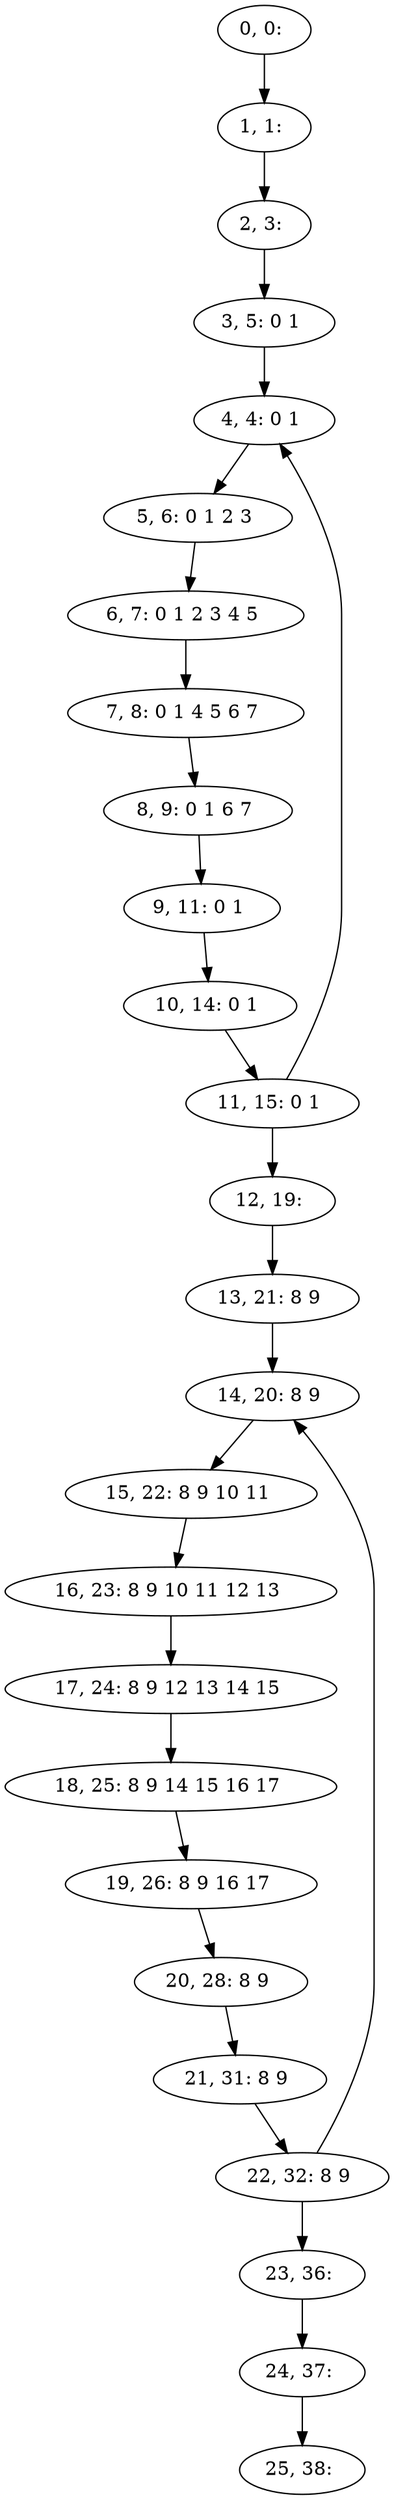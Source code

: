 digraph G {
0[label="0, 0: "];
1[label="1, 1: "];
2[label="2, 3: "];
3[label="3, 5: 0 1 "];
4[label="4, 4: 0 1 "];
5[label="5, 6: 0 1 2 3 "];
6[label="6, 7: 0 1 2 3 4 5 "];
7[label="7, 8: 0 1 4 5 6 7 "];
8[label="8, 9: 0 1 6 7 "];
9[label="9, 11: 0 1 "];
10[label="10, 14: 0 1 "];
11[label="11, 15: 0 1 "];
12[label="12, 19: "];
13[label="13, 21: 8 9 "];
14[label="14, 20: 8 9 "];
15[label="15, 22: 8 9 10 11 "];
16[label="16, 23: 8 9 10 11 12 13 "];
17[label="17, 24: 8 9 12 13 14 15 "];
18[label="18, 25: 8 9 14 15 16 17 "];
19[label="19, 26: 8 9 16 17 "];
20[label="20, 28: 8 9 "];
21[label="21, 31: 8 9 "];
22[label="22, 32: 8 9 "];
23[label="23, 36: "];
24[label="24, 37: "];
25[label="25, 38: "];
0->1 ;
1->2 ;
2->3 ;
3->4 ;
4->5 ;
5->6 ;
6->7 ;
7->8 ;
8->9 ;
9->10 ;
10->11 ;
11->12 ;
11->4 ;
12->13 ;
13->14 ;
14->15 ;
15->16 ;
16->17 ;
17->18 ;
18->19 ;
19->20 ;
20->21 ;
21->22 ;
22->23 ;
22->14 ;
23->24 ;
24->25 ;
}
